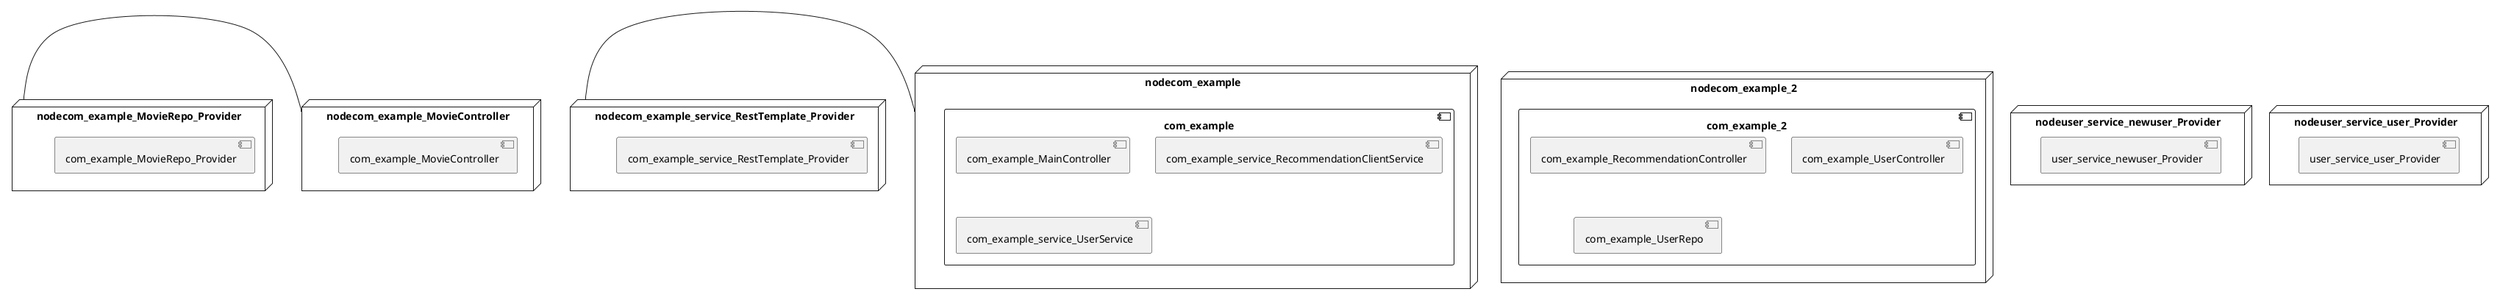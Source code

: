 @startuml
skinparam fixCircleLabelOverlapping true
skinparam componentStyle uml2
node nodecom_example {
component com_example {
[com_example_MainController] [[mdeket-spring-cloud-movie-recommendation.system#_YhC2ksxwEe6MFKCaWZV_Cg]]
[com_example_service_RecommendationClientService] [[mdeket-spring-cloud-movie-recommendation.system#_YhC2ksxwEe6MFKCaWZV_Cg]]
[com_example_service_UserService] [[mdeket-spring-cloud-movie-recommendation.system#_YhC2ksxwEe6MFKCaWZV_Cg]]
}
}
node nodecom_example_2 {
component com_example_2 {
[com_example_RecommendationController] [[mdeket-spring-cloud-movie-recommendation.system#_YhC2ksxwEe6MFKCaWZV_Cg]]
[com_example_UserController] [[mdeket-spring-cloud-movie-recommendation.system#_YhC2ksxwEe6MFKCaWZV_Cg]]
[com_example_UserRepo] [[mdeket-spring-cloud-movie-recommendation.system#_YhC2ksxwEe6MFKCaWZV_Cg]]
}
}
node nodecom_example_MovieController {
[com_example_MovieController] [[mdeket-spring-cloud-movie-recommendation.system#_YhC2ksxwEe6MFKCaWZV_Cg]]
}
node nodecom_example_MovieRepo_Provider {
[com_example_MovieRepo_Provider] [[mdeket-spring-cloud-movie-recommendation.system#_YhC2ksxwEe6MFKCaWZV_Cg]]
}
node nodecom_example_service_RestTemplate_Provider {
[com_example_service_RestTemplate_Provider] [[mdeket-spring-cloud-movie-recommendation.system#_YhC2ksxwEe6MFKCaWZV_Cg]]
}
node nodeuser_service_newuser_Provider {
[user_service_newuser_Provider] [[mdeket-spring-cloud-movie-recommendation.system#_YhC2ksxwEe6MFKCaWZV_Cg]]
}
node nodeuser_service_user_Provider {
[user_service_user_Provider] [[mdeket-spring-cloud-movie-recommendation.system#_YhC2ksxwEe6MFKCaWZV_Cg]]
}
[nodecom_example_MovieRepo_Provider] - [nodecom_example_MovieController]
[nodecom_example_service_RestTemplate_Provider] - [nodecom_example]

@enduml
